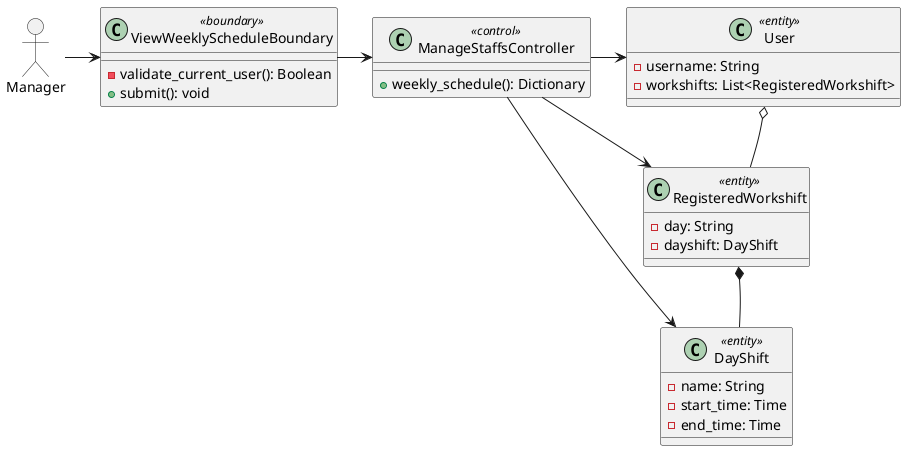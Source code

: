 @startuml

allowmixing

actor Manager

class ViewWeeklyScheduleBoundary <<boundary>> {

    - validate_current_user(): Boolean
    + submit(): void
}

class ManageStaffsController <<control>> {

    + weekly_schedule(): Dictionary
}

class User <<entity>> {
    - username: String
    - workshifts: List<RegisteredWorkshift>
}

class RegisteredWorkshift <<entity>> {
    - day: String
    - dayshift: DayShift
}

class DayShift <<entity>> {
    - name: String
    - start_time: Time
    - end_time: Time
}

Manager -> ViewWeeklyScheduleBoundary
ViewWeeklyScheduleBoundary -right-> ManageStaffsController
ManageStaffsController -right-> User
ManageStaffsController --> RegisteredWorkshift
ManageStaffsController --> DayShift
User -[hidden]d- RegisteredWorkshift
RegisteredWorkshift -[hidden]d- DayShift
User o-- RegisteredWorkshift
RegisteredWorkshift *-- DayShift


@enduml